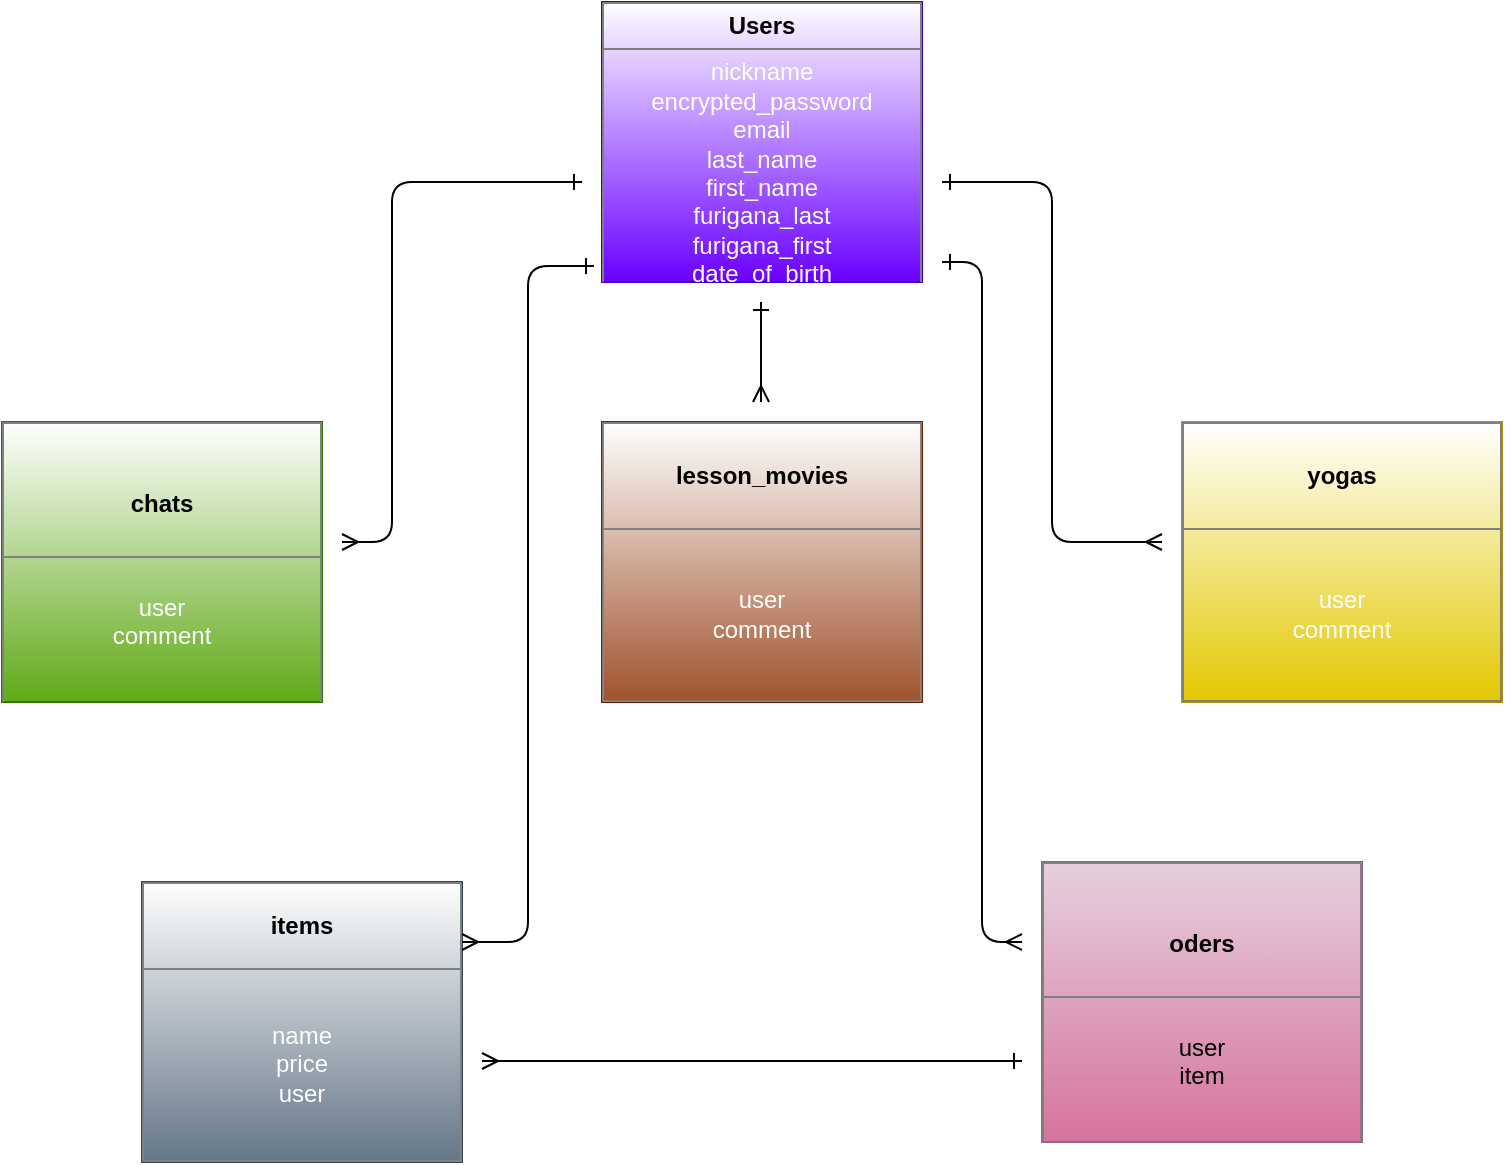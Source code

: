 <mxfile>
    <diagram id="mYk3bBuHc2IwE_diwdll" name="ページ1">
        <mxGraphModel dx="1212" dy="542" grid="1" gridSize="10" guides="1" tooltips="1" connect="1" arrows="1" fold="1" page="1" pageScale="1" pageWidth="827" pageHeight="1169" math="0" shadow="0">
            <root>
                <mxCell id="0"/>
                <mxCell id="1" parent="0"/>
                <mxCell id="19" value="&lt;table border=&quot;1&quot; width=&quot;100%&quot; cellpadding=&quot;4&quot; style=&quot;width: 100% ; height: 100% ; border-collapse: collapse&quot;&gt;&lt;tbody&gt;&lt;tr&gt;&lt;th align=&quot;center&quot;&gt;&lt;font color=&quot;#000000&quot;&gt;Users&lt;/font&gt;&lt;/th&gt;&lt;/tr&gt;&lt;tr&gt;&lt;td align=&quot;center&quot;&gt;nickname&lt;br&gt;encrypted_password&lt;br&gt;email&lt;br&gt;last_name&lt;br&gt;first_name&lt;br&gt;furigana_last&lt;br&gt;furigana_first&lt;br&gt;date_of_birth&lt;/td&gt;&lt;/tr&gt;&lt;tr&gt;&lt;td align=&quot;center&quot;&gt;&lt;br&gt;&lt;/td&gt;&lt;/tr&gt;&lt;/tbody&gt;&lt;/table&gt;" style="text;html=1;strokeColor=#3700CC;fillColor=#6a00ff;overflow=fill;fontColor=#ffffff;gradientColor=#ffffff;gradientDirection=north;" parent="1" vertex="1">
                    <mxGeometry x="310" y="30" width="160" height="140" as="geometry"/>
                </mxCell>
                <mxCell id="20" value="&lt;table border=&quot;1&quot; width=&quot;100%&quot; cellpadding=&quot;4&quot; style=&quot;width: 100% ; height: 100% ; border-collapse: collapse&quot;&gt;&lt;tbody&gt;&lt;tr&gt;&lt;th align=&quot;center&quot;&gt;&lt;font color=&quot;#000000&quot;&gt;&lt;br&gt;&lt;br&gt;chats&lt;br&gt;&lt;br&gt;&lt;/font&gt;&lt;/th&gt;&lt;/tr&gt;&lt;tr&gt;&lt;td align=&quot;center&quot;&gt;&lt;br&gt;user&lt;br&gt;comment&lt;br&gt;&lt;br&gt;&lt;br&gt;&lt;br&gt;&lt;/td&gt;&lt;/tr&gt;&lt;tr&gt;&lt;td align=&quot;center&quot;&gt;&lt;br&gt;&lt;/td&gt;&lt;/tr&gt;&lt;/tbody&gt;&lt;/table&gt;" style="text;html=1;strokeColor=#2D7600;fillColor=#60a917;overflow=fill;fontColor=#ffffff;gradientDirection=north;gradientColor=#ffffff;" parent="1" vertex="1">
                    <mxGeometry x="10" y="240" width="160" height="140" as="geometry"/>
                </mxCell>
                <mxCell id="21" value="&lt;table border=&quot;1&quot; width=&quot;100%&quot; cellpadding=&quot;4&quot; style=&quot;width: 100% ; height: 100% ; border-collapse: collapse&quot;&gt;&lt;tbody&gt;&lt;tr&gt;&lt;th align=&quot;center&quot;&gt;&lt;font color=&quot;#000000&quot;&gt;yogas&lt;/font&gt;&lt;/th&gt;&lt;/tr&gt;&lt;tr&gt;&lt;td align=&quot;center&quot;&gt;user&lt;br&gt;comment&lt;/td&gt;&lt;/tr&gt;&lt;/tbody&gt;&lt;/table&gt;" style="text;html=1;strokeColor=#B09500;fillColor=#e3c800;overflow=fill;fontColor=#ffffff;gradientDirection=north;gradientColor=#ffffff;" parent="1" vertex="1">
                    <mxGeometry x="600" y="240" width="160" height="140" as="geometry"/>
                </mxCell>
                <mxCell id="22" value="&lt;table border=&quot;1&quot; width=&quot;100%&quot; cellpadding=&quot;4&quot; style=&quot;width: 100% ; height: 100% ; border-collapse: collapse&quot;&gt;&lt;tbody&gt;&lt;tr&gt;&lt;th align=&quot;center&quot;&gt;&lt;font color=&quot;#000000&quot;&gt;lesson_movies&lt;/font&gt;&lt;/th&gt;&lt;/tr&gt;&lt;tr&gt;&lt;td align=&quot;center&quot;&gt;user&lt;br&gt;comment&lt;/td&gt;&lt;/tr&gt;&lt;/tbody&gt;&lt;/table&gt;" style="text;html=1;strokeColor=#6D1F00;fillColor=#a0522d;overflow=fill;fontColor=#ffffff;gradientDirection=north;gradientColor=#ffffff;" vertex="1" parent="1">
                    <mxGeometry x="310" y="240" width="160" height="140" as="geometry"/>
                </mxCell>
                <mxCell id="23" value="&lt;table border=&quot;1&quot; width=&quot;100%&quot; cellpadding=&quot;4&quot; style=&quot;width: 100% ; height: 100% ; border-collapse: collapse&quot;&gt;&lt;tbody&gt;&lt;tr&gt;&lt;th align=&quot;center&quot;&gt;&lt;font color=&quot;#000000&quot;&gt;items&lt;/font&gt;&lt;/th&gt;&lt;/tr&gt;&lt;tr&gt;&lt;td align=&quot;center&quot;&gt;name&lt;br&gt;price&lt;br&gt;user&lt;/td&gt;&lt;/tr&gt;&lt;/tbody&gt;&lt;/table&gt;" style="text;html=1;strokeColor=#314354;fillColor=#647687;overflow=fill;fontColor=#ffffff;gradientDirection=north;gradientColor=#ffffff;" vertex="1" parent="1">
                    <mxGeometry x="80" y="470" width="160" height="140" as="geometry"/>
                </mxCell>
                <mxCell id="24" value="&lt;table border=&quot;1&quot; width=&quot;100%&quot; cellpadding=&quot;4&quot; style=&quot;width: 100% ; height: 100% ; border-collapse: collapse&quot;&gt;&lt;tbody&gt;&lt;tr&gt;&lt;th align=&quot;center&quot;&gt;&lt;font color=&quot;#000000&quot;&gt;&lt;br&gt;&lt;br&gt;oders&lt;br&gt;&lt;br&gt;&lt;/font&gt;&lt;/th&gt;&lt;/tr&gt;&lt;tr&gt;&lt;td align=&quot;center&quot;&gt;&lt;br&gt;user&lt;br&gt;item&lt;br&gt;&lt;br&gt;&lt;br&gt;&lt;/td&gt;&lt;/tr&gt;&lt;tr&gt;&lt;td align=&quot;center&quot;&gt;&lt;br&gt;&lt;/td&gt;&lt;/tr&gt;&lt;/tbody&gt;&lt;/table&gt;" style="text;html=1;strokeColor=#996185;fillColor=#e6d0de;overflow=fill;gradientDirection=south;gradientColor=#d5739d;" vertex="1" parent="1">
                    <mxGeometry x="530" y="460" width="160" height="140" as="geometry"/>
                </mxCell>
                <mxCell id="27" value="" style="edgeStyle=elbowEdgeStyle;elbow=horizontal;endArrow=ERone;html=1;startArrow=ERmany;startFill=0;endFill=0;" edge="1" parent="1">
                    <mxGeometry width="50" height="50" relative="1" as="geometry">
                        <mxPoint x="180" y="300" as="sourcePoint"/>
                        <mxPoint x="300" y="120" as="targetPoint"/>
                        <Array as="points">
                            <mxPoint x="205" y="270"/>
                        </Array>
                    </mxGeometry>
                </mxCell>
                <mxCell id="28" value="" style="edgeStyle=elbowEdgeStyle;elbow=horizontal;endArrow=ERmany;html=1;startArrow=ERone;startFill=0;endFill=0;" edge="1" parent="1">
                    <mxGeometry width="50" height="50" relative="1" as="geometry">
                        <mxPoint x="480" y="120" as="sourcePoint"/>
                        <mxPoint x="590" y="300" as="targetPoint"/>
                    </mxGeometry>
                </mxCell>
                <mxCell id="31" value="" style="elbow=horizontal;endArrow=ERone;html=1;startArrow=ERmany;startFill=0;endFill=0;" edge="1" parent="1">
                    <mxGeometry width="50" height="50" relative="1" as="geometry">
                        <mxPoint x="389.5" y="230" as="sourcePoint"/>
                        <mxPoint x="389.5" y="180" as="targetPoint"/>
                    </mxGeometry>
                </mxCell>
                <mxCell id="32" value="" style="edgeStyle=elbowEdgeStyle;elbow=horizontal;endArrow=ERone;html=1;entryX=-0.025;entryY=0.943;entryDx=0;entryDy=0;entryPerimeter=0;startArrow=ERmany;startFill=0;endFill=0;" edge="1" parent="1" target="19">
                    <mxGeometry width="50" height="50" relative="1" as="geometry">
                        <mxPoint x="240" y="500" as="sourcePoint"/>
                        <mxPoint x="290" y="450" as="targetPoint"/>
                    </mxGeometry>
                </mxCell>
                <mxCell id="33" value="" style="edgeStyle=elbowEdgeStyle;elbow=horizontal;endArrow=ERone;html=1;endFill=0;startArrow=ERmany;startFill=0;" edge="1" parent="1">
                    <mxGeometry width="50" height="50" relative="1" as="geometry">
                        <mxPoint x="520" y="500" as="sourcePoint"/>
                        <mxPoint x="480" y="160" as="targetPoint"/>
                    </mxGeometry>
                </mxCell>
                <mxCell id="34" value="" style="shape=crossbar;whiteSpace=wrap;html=1;rounded=1;gradientColor=#ffffff;strokeColor=none;" vertex="1" parent="1">
                    <mxGeometry x="240" y="550" width="280" height="20" as="geometry"/>
                </mxCell>
                <mxCell id="35" style="edgeStyle=none;rounded=0;orthogonalLoop=1;jettySize=auto;html=1;exitX=1;exitY=0.5;exitDx=0;exitDy=0;exitPerimeter=0;startArrow=ERmany;startFill=0;endArrow=ERone;endFill=0;" edge="1" parent="1">
                    <mxGeometry relative="1" as="geometry">
                        <mxPoint x="520" y="559.5" as="targetPoint"/>
                        <mxPoint x="250" y="559.5" as="sourcePoint"/>
                    </mxGeometry>
                </mxCell>
            </root>
        </mxGraphModel>
    </diagram>
</mxfile>